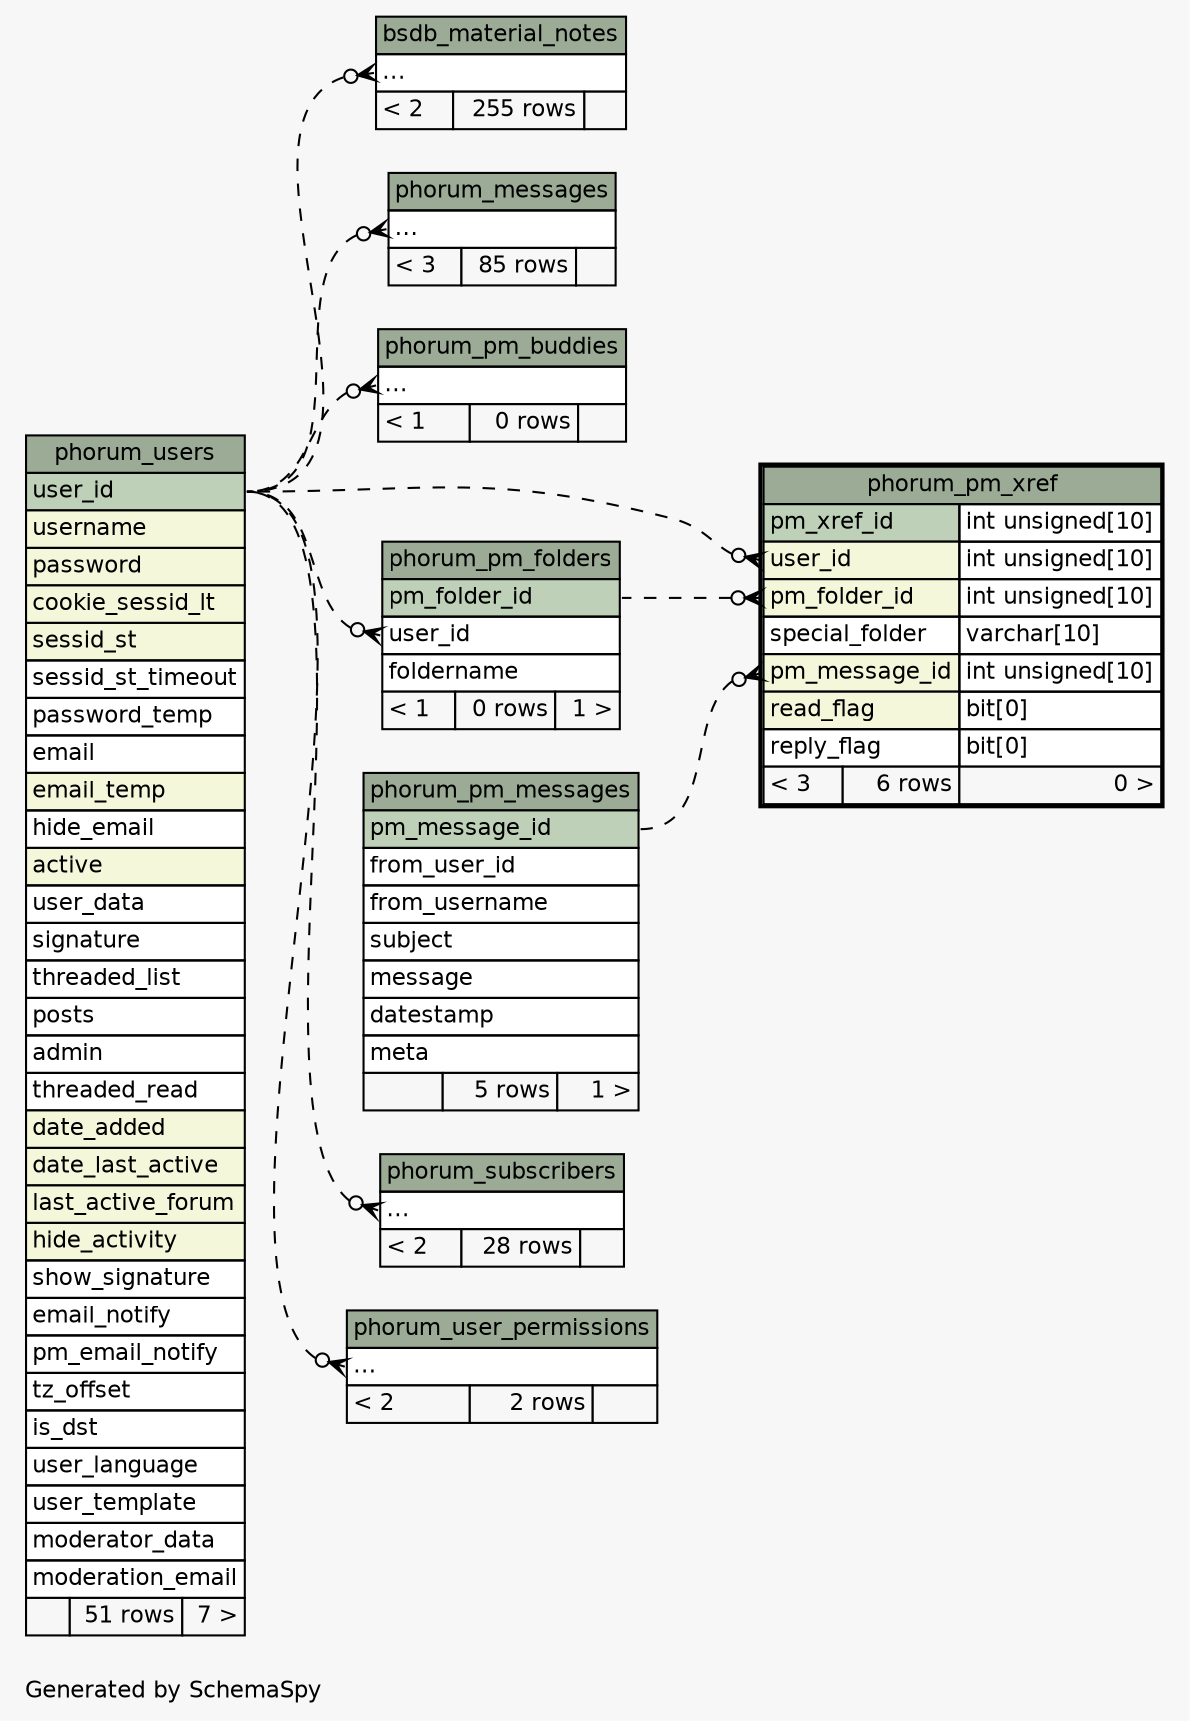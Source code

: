 // dot 2.38.0 on Mac OS X 10.9.4
// SchemaSpy rev 590
digraph "impliedTwoDegreesRelationshipsDiagram" {
  graph [
    rankdir="RL"
    bgcolor="#f7f7f7"
    label="\nGenerated by SchemaSpy"
    labeljust="l"
    nodesep="0.18"
    ranksep="0.46"
    fontname="Helvetica"
    fontsize="11"
  ];
  node [
    fontname="Helvetica"
    fontsize="11"
    shape="plaintext"
  ];
  edge [
    arrowsize="0.8"
  ];
  "bsdb_material_notes":"elipses":w -> "phorum_users":"user_id":e [arrowhead=none dir=back arrowtail=crowodot style=dashed];
  "phorum_messages":"elipses":w -> "phorum_users":"user_id":e [arrowhead=none dir=back arrowtail=crowodot style=dashed];
  "phorum_pm_buddies":"elipses":w -> "phorum_users":"user_id":e [arrowhead=none dir=back arrowtail=crowodot style=dashed];
  "phorum_pm_folders":"user_id":w -> "phorum_users":"user_id":e [arrowhead=none dir=back arrowtail=crowodot style=dashed];
  "phorum_pm_xref":"pm_folder_id":w -> "phorum_pm_folders":"pm_folder_id":e [arrowhead=none dir=back arrowtail=crowodot style=dashed];
  "phorum_pm_xref":"pm_message_id":w -> "phorum_pm_messages":"pm_message_id":e [arrowhead=none dir=back arrowtail=crowodot style=dashed];
  "phorum_pm_xref":"user_id":w -> "phorum_users":"user_id":e [arrowhead=none dir=back arrowtail=crowodot style=dashed];
  "phorum_subscribers":"elipses":w -> "phorum_users":"user_id":e [arrowhead=none dir=back arrowtail=crowodot style=dashed];
  "phorum_user_permissions":"elipses":w -> "phorum_users":"user_id":e [arrowhead=none dir=back arrowtail=crowodot style=dashed];
  "bsdb_material_notes" [
    label=<
    <TABLE BORDER="0" CELLBORDER="1" CELLSPACING="0" BGCOLOR="#ffffff">
      <TR><TD COLSPAN="3" BGCOLOR="#9bab96" ALIGN="CENTER">bsdb_material_notes</TD></TR>
      <TR><TD PORT="elipses" COLSPAN="3" ALIGN="LEFT">...</TD></TR>
      <TR><TD ALIGN="LEFT" BGCOLOR="#f7f7f7">&lt; 2</TD><TD ALIGN="RIGHT" BGCOLOR="#f7f7f7">255 rows</TD><TD ALIGN="RIGHT" BGCOLOR="#f7f7f7">  </TD></TR>
    </TABLE>>
    URL="bsdb_material_notes.html"
    tooltip="bsdb_material_notes"
  ];
  "phorum_messages" [
    label=<
    <TABLE BORDER="0" CELLBORDER="1" CELLSPACING="0" BGCOLOR="#ffffff">
      <TR><TD COLSPAN="3" BGCOLOR="#9bab96" ALIGN="CENTER">phorum_messages</TD></TR>
      <TR><TD PORT="elipses" COLSPAN="3" ALIGN="LEFT">...</TD></TR>
      <TR><TD ALIGN="LEFT" BGCOLOR="#f7f7f7">&lt; 3</TD><TD ALIGN="RIGHT" BGCOLOR="#f7f7f7">85 rows</TD><TD ALIGN="RIGHT" BGCOLOR="#f7f7f7">  </TD></TR>
    </TABLE>>
    URL="phorum_messages.html"
    tooltip="phorum_messages"
  ];
  "phorum_pm_buddies" [
    label=<
    <TABLE BORDER="0" CELLBORDER="1" CELLSPACING="0" BGCOLOR="#ffffff">
      <TR><TD COLSPAN="3" BGCOLOR="#9bab96" ALIGN="CENTER">phorum_pm_buddies</TD></TR>
      <TR><TD PORT="elipses" COLSPAN="3" ALIGN="LEFT">...</TD></TR>
      <TR><TD ALIGN="LEFT" BGCOLOR="#f7f7f7">&lt; 1</TD><TD ALIGN="RIGHT" BGCOLOR="#f7f7f7">0 rows</TD><TD ALIGN="RIGHT" BGCOLOR="#f7f7f7">  </TD></TR>
    </TABLE>>
    URL="phorum_pm_buddies.html"
    tooltip="phorum_pm_buddies"
  ];
  "phorum_pm_folders" [
    label=<
    <TABLE BORDER="0" CELLBORDER="1" CELLSPACING="0" BGCOLOR="#ffffff">
      <TR><TD COLSPAN="3" BGCOLOR="#9bab96" ALIGN="CENTER">phorum_pm_folders</TD></TR>
      <TR><TD PORT="pm_folder_id" COLSPAN="3" BGCOLOR="#bed1b8" ALIGN="LEFT">pm_folder_id</TD></TR>
      <TR><TD PORT="user_id" COLSPAN="3" ALIGN="LEFT">user_id</TD></TR>
      <TR><TD PORT="foldername" COLSPAN="3" ALIGN="LEFT">foldername</TD></TR>
      <TR><TD ALIGN="LEFT" BGCOLOR="#f7f7f7">&lt; 1</TD><TD ALIGN="RIGHT" BGCOLOR="#f7f7f7">0 rows</TD><TD ALIGN="RIGHT" BGCOLOR="#f7f7f7">1 &gt;</TD></TR>
    </TABLE>>
    URL="phorum_pm_folders.html"
    tooltip="phorum_pm_folders"
  ];
  "phorum_pm_messages" [
    label=<
    <TABLE BORDER="0" CELLBORDER="1" CELLSPACING="0" BGCOLOR="#ffffff">
      <TR><TD COLSPAN="3" BGCOLOR="#9bab96" ALIGN="CENTER">phorum_pm_messages</TD></TR>
      <TR><TD PORT="pm_message_id" COLSPAN="3" BGCOLOR="#bed1b8" ALIGN="LEFT">pm_message_id</TD></TR>
      <TR><TD PORT="from_user_id" COLSPAN="3" ALIGN="LEFT">from_user_id</TD></TR>
      <TR><TD PORT="from_username" COLSPAN="3" ALIGN="LEFT">from_username</TD></TR>
      <TR><TD PORT="subject" COLSPAN="3" ALIGN="LEFT">subject</TD></TR>
      <TR><TD PORT="message" COLSPAN="3" ALIGN="LEFT">message</TD></TR>
      <TR><TD PORT="datestamp" COLSPAN="3" ALIGN="LEFT">datestamp</TD></TR>
      <TR><TD PORT="meta" COLSPAN="3" ALIGN="LEFT">meta</TD></TR>
      <TR><TD ALIGN="LEFT" BGCOLOR="#f7f7f7">  </TD><TD ALIGN="RIGHT" BGCOLOR="#f7f7f7">5 rows</TD><TD ALIGN="RIGHT" BGCOLOR="#f7f7f7">1 &gt;</TD></TR>
    </TABLE>>
    URL="phorum_pm_messages.html"
    tooltip="phorum_pm_messages"
  ];
  "phorum_pm_xref" [
    label=<
    <TABLE BORDER="2" CELLBORDER="1" CELLSPACING="0" BGCOLOR="#ffffff">
      <TR><TD COLSPAN="3" BGCOLOR="#9bab96" ALIGN="CENTER">phorum_pm_xref</TD></TR>
      <TR><TD PORT="pm_xref_id" COLSPAN="2" BGCOLOR="#bed1b8" ALIGN="LEFT">pm_xref_id</TD><TD PORT="pm_xref_id.type" ALIGN="LEFT">int unsigned[10]</TD></TR>
      <TR><TD PORT="user_id" COLSPAN="2" BGCOLOR="#f4f7da" ALIGN="LEFT">user_id</TD><TD PORT="user_id.type" ALIGN="LEFT">int unsigned[10]</TD></TR>
      <TR><TD PORT="pm_folder_id" COLSPAN="2" BGCOLOR="#f4f7da" ALIGN="LEFT">pm_folder_id</TD><TD PORT="pm_folder_id.type" ALIGN="LEFT">int unsigned[10]</TD></TR>
      <TR><TD PORT="special_folder" COLSPAN="2" ALIGN="LEFT">special_folder</TD><TD PORT="special_folder.type" ALIGN="LEFT">varchar[10]</TD></TR>
      <TR><TD PORT="pm_message_id" COLSPAN="2" BGCOLOR="#f4f7da" ALIGN="LEFT">pm_message_id</TD><TD PORT="pm_message_id.type" ALIGN="LEFT">int unsigned[10]</TD></TR>
      <TR><TD PORT="read_flag" COLSPAN="2" BGCOLOR="#f4f7da" ALIGN="LEFT">read_flag</TD><TD PORT="read_flag.type" ALIGN="LEFT">bit[0]</TD></TR>
      <TR><TD PORT="reply_flag" COLSPAN="2" ALIGN="LEFT">reply_flag</TD><TD PORT="reply_flag.type" ALIGN="LEFT">bit[0]</TD></TR>
      <TR><TD ALIGN="LEFT" BGCOLOR="#f7f7f7">&lt; 3</TD><TD ALIGN="RIGHT" BGCOLOR="#f7f7f7">6 rows</TD><TD ALIGN="RIGHT" BGCOLOR="#f7f7f7">0 &gt;</TD></TR>
    </TABLE>>
    URL="phorum_pm_xref.html"
    tooltip="phorum_pm_xref"
  ];
  "phorum_subscribers" [
    label=<
    <TABLE BORDER="0" CELLBORDER="1" CELLSPACING="0" BGCOLOR="#ffffff">
      <TR><TD COLSPAN="3" BGCOLOR="#9bab96" ALIGN="CENTER">phorum_subscribers</TD></TR>
      <TR><TD PORT="elipses" COLSPAN="3" ALIGN="LEFT">...</TD></TR>
      <TR><TD ALIGN="LEFT" BGCOLOR="#f7f7f7">&lt; 2</TD><TD ALIGN="RIGHT" BGCOLOR="#f7f7f7">28 rows</TD><TD ALIGN="RIGHT" BGCOLOR="#f7f7f7">  </TD></TR>
    </TABLE>>
    URL="phorum_subscribers.html"
    tooltip="phorum_subscribers"
  ];
  "phorum_user_permissions" [
    label=<
    <TABLE BORDER="0" CELLBORDER="1" CELLSPACING="0" BGCOLOR="#ffffff">
      <TR><TD COLSPAN="3" BGCOLOR="#9bab96" ALIGN="CENTER">phorum_user_permissions</TD></TR>
      <TR><TD PORT="elipses" COLSPAN="3" ALIGN="LEFT">...</TD></TR>
      <TR><TD ALIGN="LEFT" BGCOLOR="#f7f7f7">&lt; 2</TD><TD ALIGN="RIGHT" BGCOLOR="#f7f7f7">2 rows</TD><TD ALIGN="RIGHT" BGCOLOR="#f7f7f7">  </TD></TR>
    </TABLE>>
    URL="phorum_user_permissions.html"
    tooltip="phorum_user_permissions"
  ];
  "phorum_users" [
    label=<
    <TABLE BORDER="0" CELLBORDER="1" CELLSPACING="0" BGCOLOR="#ffffff">
      <TR><TD COLSPAN="3" BGCOLOR="#9bab96" ALIGN="CENTER">phorum_users</TD></TR>
      <TR><TD PORT="user_id" COLSPAN="3" BGCOLOR="#bed1b8" ALIGN="LEFT">user_id</TD></TR>
      <TR><TD PORT="username" COLSPAN="3" BGCOLOR="#f4f7da" ALIGN="LEFT">username</TD></TR>
      <TR><TD PORT="password" COLSPAN="3" BGCOLOR="#f4f7da" ALIGN="LEFT">password</TD></TR>
      <TR><TD PORT="cookie_sessid_lt" COLSPAN="3" BGCOLOR="#f4f7da" ALIGN="LEFT">cookie_sessid_lt</TD></TR>
      <TR><TD PORT="sessid_st" COLSPAN="3" BGCOLOR="#f4f7da" ALIGN="LEFT">sessid_st</TD></TR>
      <TR><TD PORT="sessid_st_timeout" COLSPAN="3" ALIGN="LEFT">sessid_st_timeout</TD></TR>
      <TR><TD PORT="password_temp" COLSPAN="3" ALIGN="LEFT">password_temp</TD></TR>
      <TR><TD PORT="email" COLSPAN="3" ALIGN="LEFT">email</TD></TR>
      <TR><TD PORT="email_temp" COLSPAN="3" BGCOLOR="#f4f7da" ALIGN="LEFT">email_temp</TD></TR>
      <TR><TD PORT="hide_email" COLSPAN="3" ALIGN="LEFT">hide_email</TD></TR>
      <TR><TD PORT="active" COLSPAN="3" BGCOLOR="#f4f7da" ALIGN="LEFT">active</TD></TR>
      <TR><TD PORT="user_data" COLSPAN="3" ALIGN="LEFT">user_data</TD></TR>
      <TR><TD PORT="signature" COLSPAN="3" ALIGN="LEFT">signature</TD></TR>
      <TR><TD PORT="threaded_list" COLSPAN="3" ALIGN="LEFT">threaded_list</TD></TR>
      <TR><TD PORT="posts" COLSPAN="3" ALIGN="LEFT">posts</TD></TR>
      <TR><TD PORT="admin" COLSPAN="3" ALIGN="LEFT">admin</TD></TR>
      <TR><TD PORT="threaded_read" COLSPAN="3" ALIGN="LEFT">threaded_read</TD></TR>
      <TR><TD PORT="date_added" COLSPAN="3" BGCOLOR="#f4f7da" ALIGN="LEFT">date_added</TD></TR>
      <TR><TD PORT="date_last_active" COLSPAN="3" BGCOLOR="#f4f7da" ALIGN="LEFT">date_last_active</TD></TR>
      <TR><TD PORT="last_active_forum" COLSPAN="3" BGCOLOR="#f4f7da" ALIGN="LEFT">last_active_forum</TD></TR>
      <TR><TD PORT="hide_activity" COLSPAN="3" BGCOLOR="#f4f7da" ALIGN="LEFT">hide_activity</TD></TR>
      <TR><TD PORT="show_signature" COLSPAN="3" ALIGN="LEFT">show_signature</TD></TR>
      <TR><TD PORT="email_notify" COLSPAN="3" ALIGN="LEFT">email_notify</TD></TR>
      <TR><TD PORT="pm_email_notify" COLSPAN="3" ALIGN="LEFT">pm_email_notify</TD></TR>
      <TR><TD PORT="tz_offset" COLSPAN="3" ALIGN="LEFT">tz_offset</TD></TR>
      <TR><TD PORT="is_dst" COLSPAN="3" ALIGN="LEFT">is_dst</TD></TR>
      <TR><TD PORT="user_language" COLSPAN="3" ALIGN="LEFT">user_language</TD></TR>
      <TR><TD PORT="user_template" COLSPAN="3" ALIGN="LEFT">user_template</TD></TR>
      <TR><TD PORT="moderator_data" COLSPAN="3" ALIGN="LEFT">moderator_data</TD></TR>
      <TR><TD PORT="moderation_email" COLSPAN="3" ALIGN="LEFT">moderation_email</TD></TR>
      <TR><TD ALIGN="LEFT" BGCOLOR="#f7f7f7">  </TD><TD ALIGN="RIGHT" BGCOLOR="#f7f7f7">51 rows</TD><TD ALIGN="RIGHT" BGCOLOR="#f7f7f7">7 &gt;</TD></TR>
    </TABLE>>
    URL="phorum_users.html"
    tooltip="phorum_users"
  ];
}
